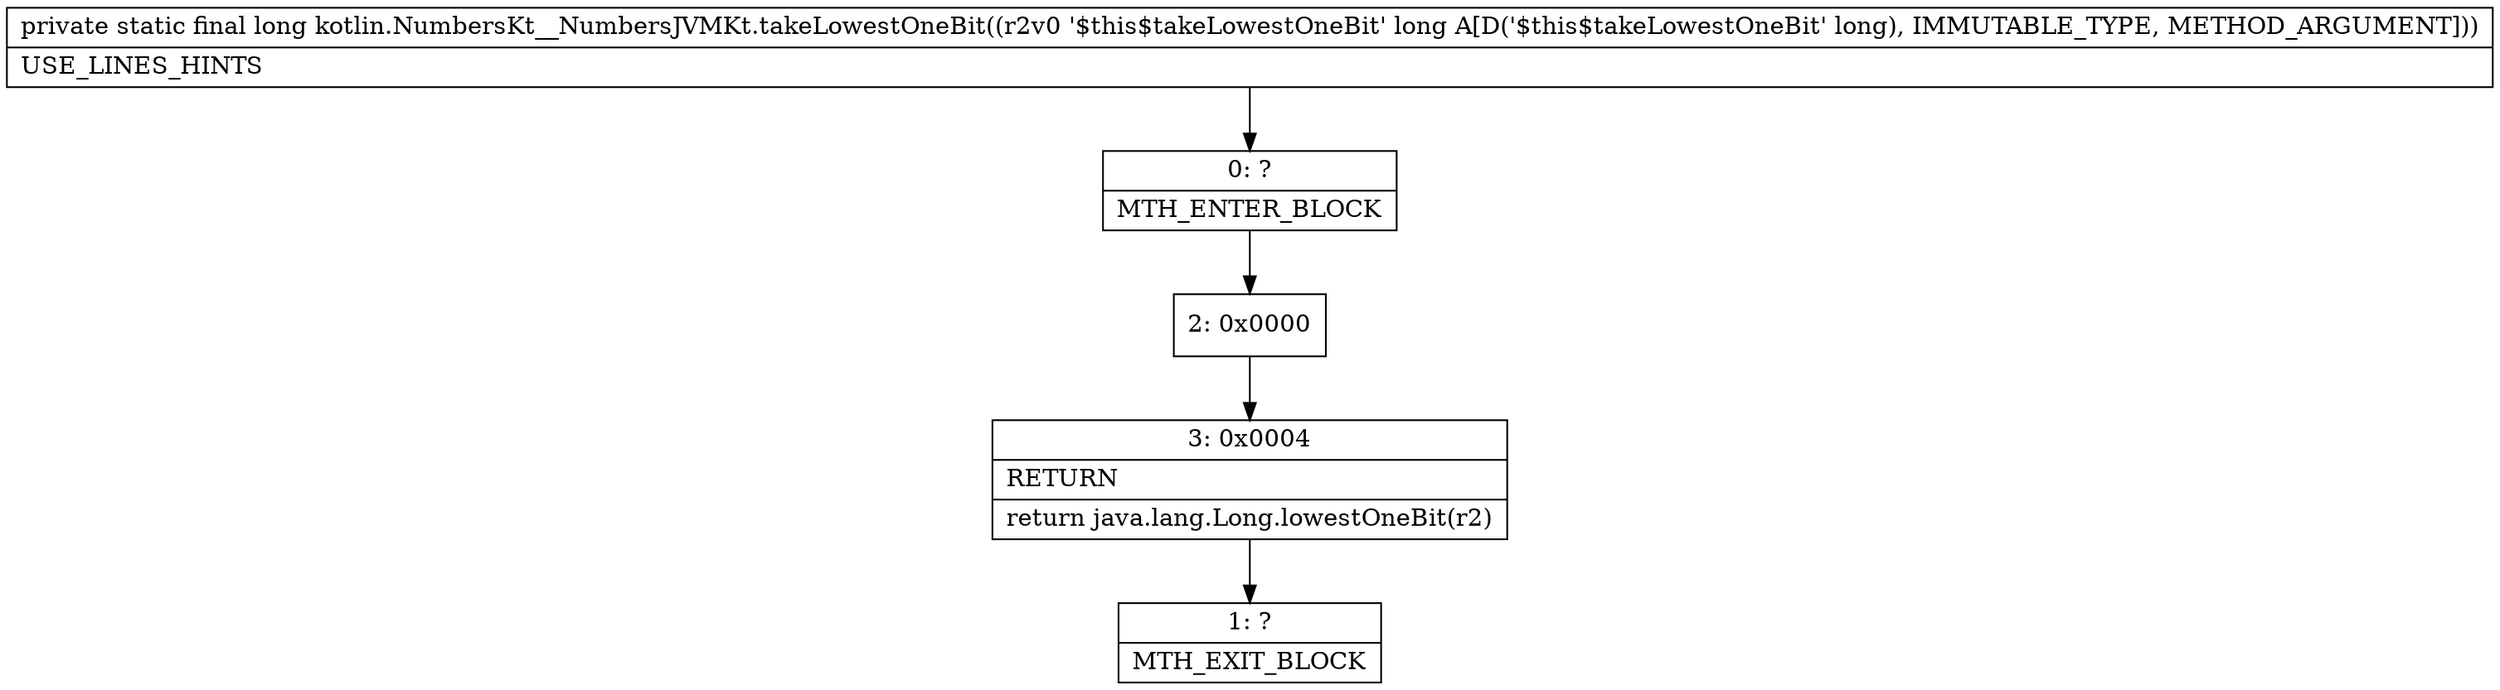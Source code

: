 digraph "CFG forkotlin.NumbersKt__NumbersJVMKt.takeLowestOneBit(J)J" {
Node_0 [shape=record,label="{0\:\ ?|MTH_ENTER_BLOCK\l}"];
Node_2 [shape=record,label="{2\:\ 0x0000}"];
Node_3 [shape=record,label="{3\:\ 0x0004|RETURN\l|return java.lang.Long.lowestOneBit(r2)\l}"];
Node_1 [shape=record,label="{1\:\ ?|MTH_EXIT_BLOCK\l}"];
MethodNode[shape=record,label="{private static final long kotlin.NumbersKt__NumbersJVMKt.takeLowestOneBit((r2v0 '$this$takeLowestOneBit' long A[D('$this$takeLowestOneBit' long), IMMUTABLE_TYPE, METHOD_ARGUMENT]))  | USE_LINES_HINTS\l}"];
MethodNode -> Node_0;Node_0 -> Node_2;
Node_2 -> Node_3;
Node_3 -> Node_1;
}

